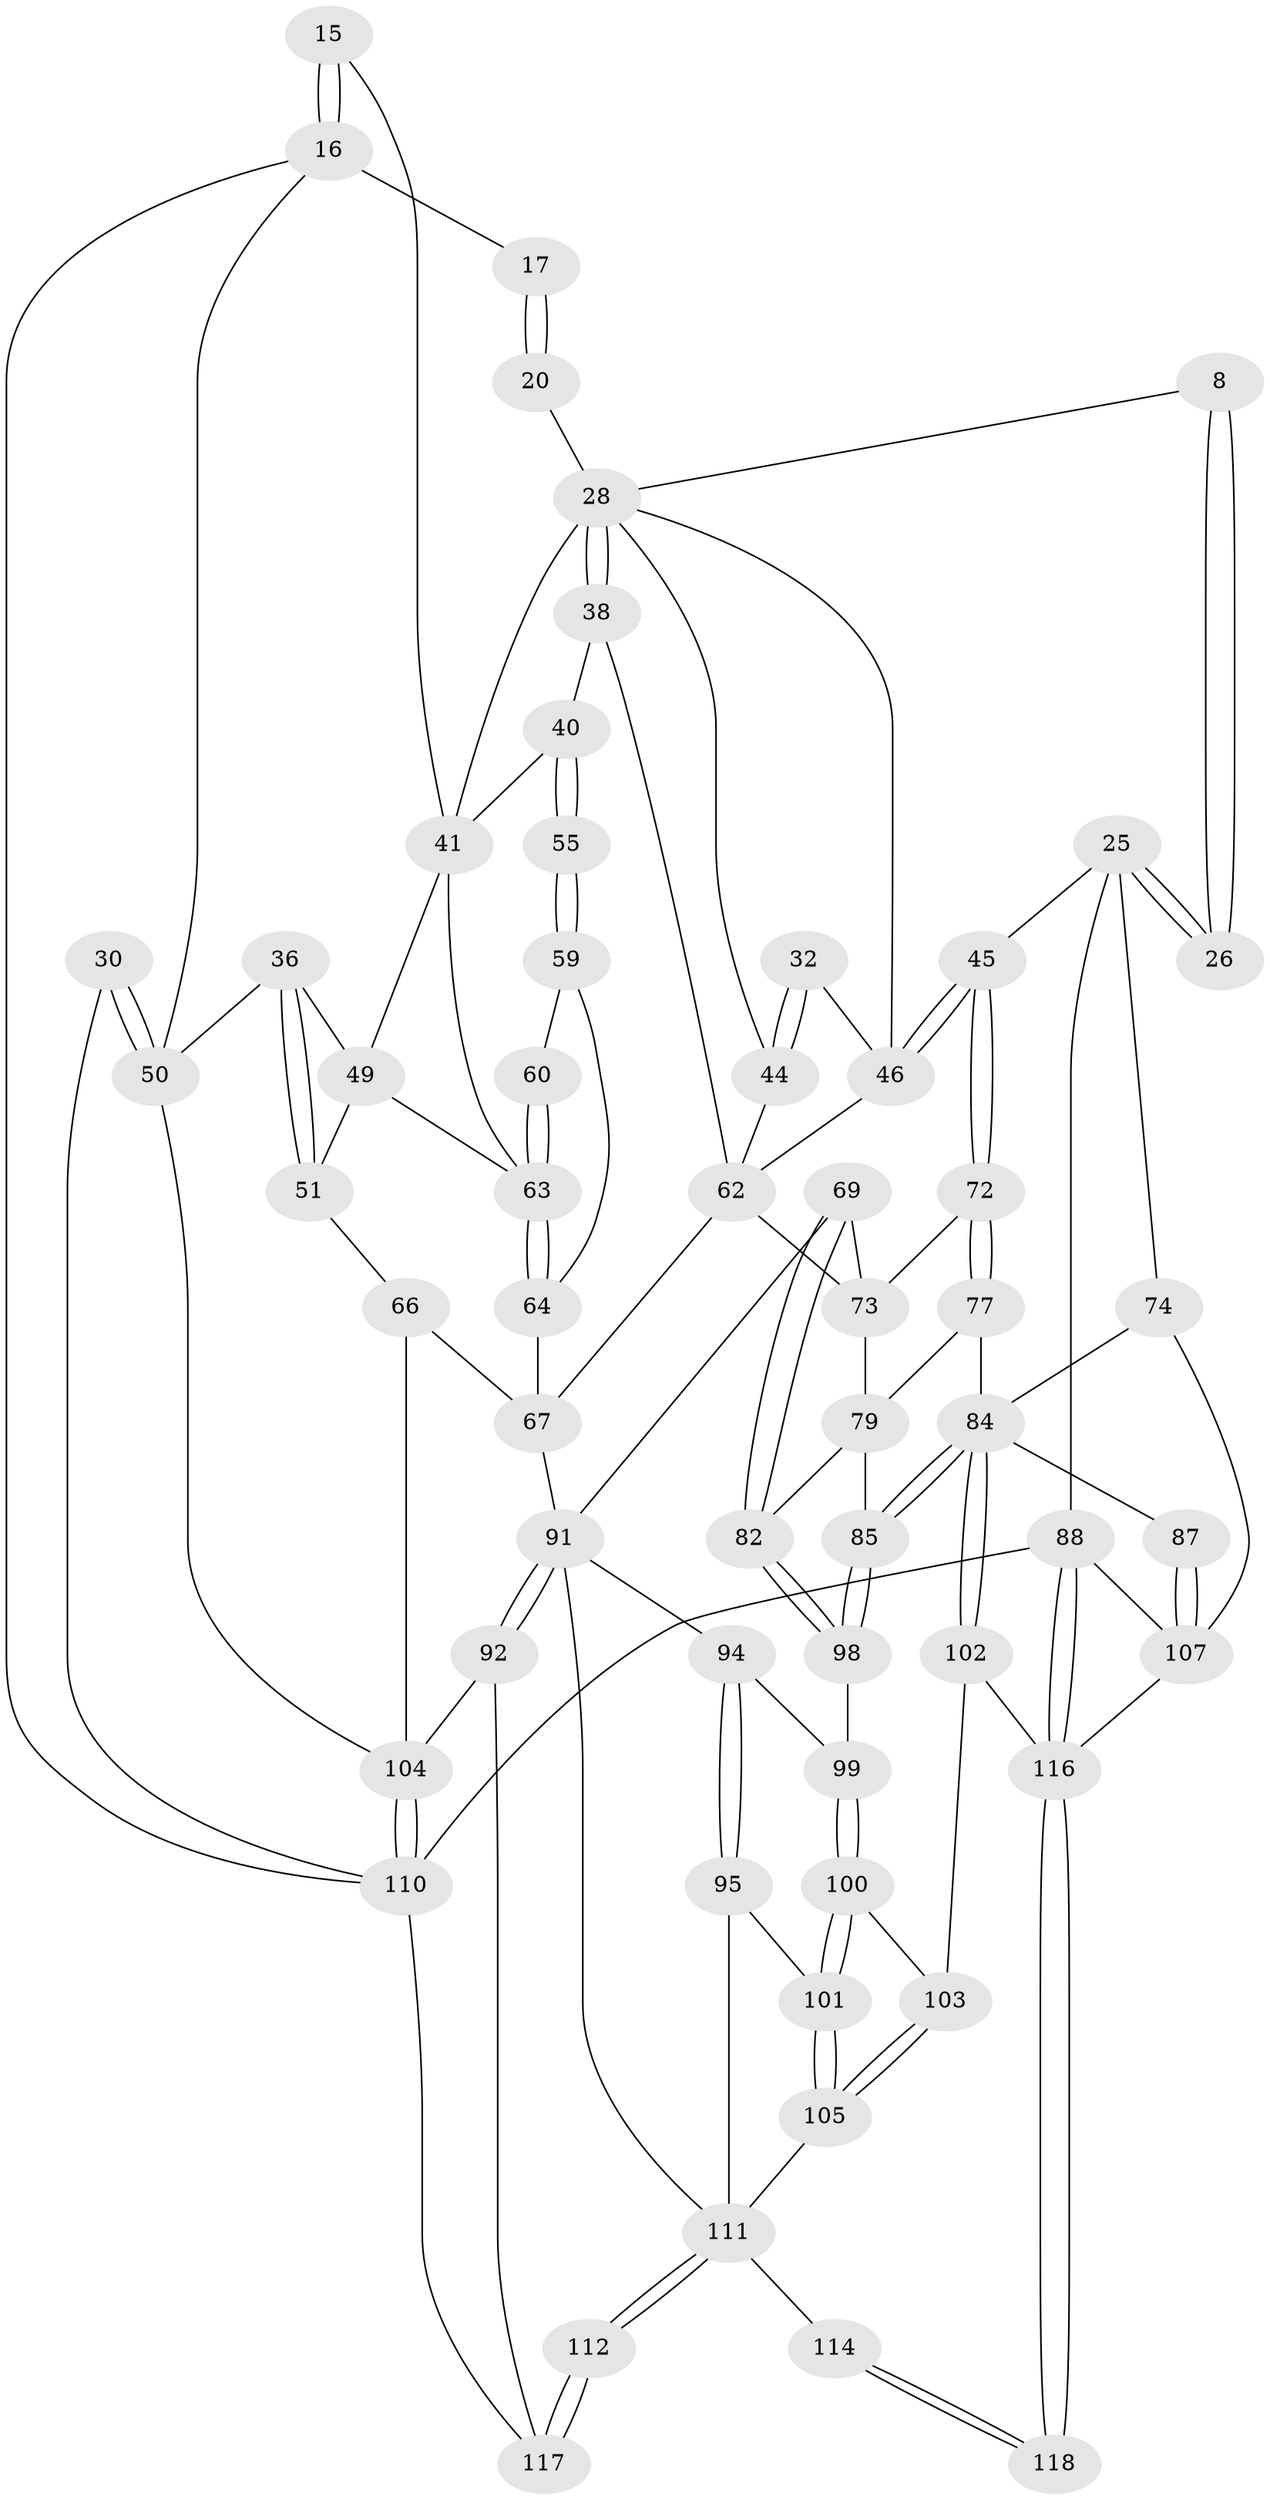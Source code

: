 // original degree distribution, {3: 0.01694915254237288, 4: 0.23728813559322035, 6: 0.22033898305084745, 5: 0.5254237288135594}
// Generated by graph-tools (version 1.1) at 2025/01/03/09/25 05:01:22]
// undirected, 59 vertices, 129 edges
graph export_dot {
graph [start="1"]
  node [color=gray90,style=filled];
  8 [pos="+0.6928271776924305+0.21668214841706682"];
  15 [pos="+0.2507946167062408+0.1918694766186687"];
  16 [pos="+0.3118748933545467+0.13429614826079492",super="+14"];
  17 [pos="+0.4436981667507911+0.15564530495633946",super="+12"];
  20 [pos="+0.44471531972381295+0.1842535238311766",super="+11"];
  25 [pos="+0.9068147870318721+0.4546944750742664",super="+24+23"];
  26 [pos="+0.8913165922221135+0.4339226191621555",super="+19+7"];
  28 [pos="+0.4102487193255645+0.267597042931142",super="+27+10+21"];
  30 [pos="+0+0.3433939048504633"];
  32 [pos="+0.5597141541808247+0.3497660504400159"];
  36 [pos="+0.1140512703141116+0.34428443420669924"];
  38 [pos="+0.4170726368659333+0.3488337668896064"];
  40 [pos="+0.29594457053380524+0.36100394344312503",super="+39"];
  41 [pos="+0.2748874186217672+0.3478147592349693",super="+34"];
  44 [pos="+0.514280068730382+0.4189914761054212",super="+42+33"];
  45 [pos="+0.7994625719463782+0.5127843737661886"];
  46 [pos="+0.6354797848103788+0.4384371647896485",super="+31"];
  49 [pos="+0.18972218296496945+0.41935715710111077",super="+35"];
  50 [pos="+0+0.5781545620472914",super="+37+29"];
  51 [pos="+0.121426269122571+0.42439088664818164"];
  55 [pos="+0.3432274880849621+0.4297495618398265"];
  59 [pos="+0.3436547357512529+0.4485955359588117"];
  60 [pos="+0.28898432189287687+0.463282387291439"];
  62 [pos="+0.5209139506693772+0.5109750988505412",super="+61+56"];
  63 [pos="+0.21763093386253388+0.5227978127317693",super="+48+47"];
  64 [pos="+0.20361042264665455+0.57084524321144",super="+58"];
  66 [pos="+0.14426004109966048+0.6564372293191016",super="+52"];
  67 [pos="+0.3529998488799658+0.6275648511331068",super="+65+57"];
  69 [pos="+0.5507957217621242+0.6051281338115586"];
  72 [pos="+0.7707601537588372+0.5731285798567544"];
  73 [pos="+0.6203711270677643+0.614348785060493",super="+68"];
  74 [pos="+1+0.5280278066209931"];
  77 [pos="+0.7770334196846997+0.6449345778432813"];
  79 [pos="+0.6439516687926037+0.6552522825151469",super="+78"];
  82 [pos="+0.6356414780114747+0.7467681571706054"];
  84 [pos="+0.7356733836633165+0.8171553245943608",super="+83+76"];
  85 [pos="+0.731524996284147+0.8082843831554091"];
  87 [pos="+0.9002500735521418+0.8353296060107286",super="+86"];
  88 [pos="+1+1",super="+3"];
  91 [pos="+0.3591845609363892+0.8153022666593865",super="+71+70"];
  92 [pos="+0.20064127367363405+0.7814404070706757"];
  94 [pos="+0.5232741350069026+0.739448671273859"];
  95 [pos="+0.4803798996522534+0.8384496691394849"];
  98 [pos="+0.6401618954101145+0.7669593510447061"];
  99 [pos="+0.5720185773275641+0.7691883692972278"];
  100 [pos="+0.562839300938485+0.8425234404367474"];
  101 [pos="+0.4897790922950605+0.8453961110515936"];
  102 [pos="+0.7239964417843754+0.8681832666029644"];
  103 [pos="+0.5702335364410885+0.8530848856785187"];
  104 [pos="+0.0606599603306058+0.8916668622046291",super="+93+53+54"];
  105 [pos="+0.5392549992949285+0.9725775650052992"];
  107 [pos="+0.9191639371607744+0.907647447237686",super="+89+90"];
  110 [pos="+0.03265944518613751+0.9406829085985315",super="+80+81"];
  111 [pos="+0.3450526487734937+1",super="+97+106"];
  112 [pos="+0.326707380091022+1"];
  114 [pos="+0.5727089211189883+1"];
  116 [pos="+0.7388681258106653+1",super="+108+109"];
  117 [pos="+0+1",super="+115+113"];
  118 [pos="+0.6470050561265864+1"];
  8 -- 26 [weight=2];
  8 -- 26;
  8 -- 28;
  15 -- 16 [weight=2];
  15 -- 16;
  15 -- 41;
  16 -- 17 [weight=2];
  16 -- 50;
  16 -- 110;
  17 -- 20 [weight=2];
  17 -- 20;
  20 -- 28 [weight=2];
  25 -- 26 [weight=3];
  25 -- 26;
  25 -- 45;
  25 -- 74;
  25 -- 88 [weight=2];
  28 -- 38;
  28 -- 38;
  28 -- 44;
  28 -- 46;
  28 -- 41;
  30 -- 50 [weight=2];
  30 -- 50;
  30 -- 110;
  32 -- 44 [weight=2];
  32 -- 44;
  32 -- 46;
  36 -- 51;
  36 -- 51;
  36 -- 50;
  36 -- 49;
  38 -- 40;
  38 -- 62;
  40 -- 41;
  40 -- 55 [weight=2];
  40 -- 55;
  41 -- 63;
  41 -- 49;
  44 -- 62 [weight=2];
  45 -- 46;
  45 -- 46;
  45 -- 72;
  45 -- 72;
  46 -- 62;
  49 -- 51;
  49 -- 63;
  50 -- 104;
  51 -- 66;
  55 -- 59;
  55 -- 59;
  59 -- 60;
  59 -- 64;
  60 -- 63 [weight=2];
  60 -- 63;
  62 -- 73;
  62 -- 67;
  63 -- 64;
  63 -- 64;
  64 -- 67 [weight=2];
  66 -- 67;
  66 -- 104 [weight=2];
  67 -- 91;
  69 -- 82;
  69 -- 82;
  69 -- 73;
  69 -- 91;
  72 -- 73;
  72 -- 77;
  72 -- 77;
  73 -- 79;
  74 -- 84;
  74 -- 107;
  77 -- 79;
  77 -- 84;
  79 -- 82;
  79 -- 85;
  82 -- 98;
  82 -- 98;
  84 -- 85;
  84 -- 85;
  84 -- 102;
  84 -- 102;
  84 -- 87 [weight=2];
  85 -- 98;
  85 -- 98;
  87 -- 107 [weight=2];
  87 -- 107;
  88 -- 116;
  88 -- 116;
  88 -- 110 [weight=2];
  88 -- 107;
  91 -- 92;
  91 -- 92;
  91 -- 111;
  91 -- 94;
  92 -- 117;
  92 -- 104;
  94 -- 95;
  94 -- 95;
  94 -- 99;
  95 -- 101;
  95 -- 111;
  98 -- 99;
  99 -- 100;
  99 -- 100;
  100 -- 101;
  100 -- 101;
  100 -- 103;
  101 -- 105;
  101 -- 105;
  102 -- 103;
  102 -- 116;
  103 -- 105;
  103 -- 105;
  104 -- 110 [weight=2];
  104 -- 110;
  105 -- 111;
  107 -- 116;
  110 -- 117 [weight=2];
  111 -- 112;
  111 -- 112;
  111 -- 114 [weight=2];
  112 -- 117 [weight=2];
  112 -- 117;
  114 -- 118;
  114 -- 118;
  116 -- 118 [weight=2];
  116 -- 118;
}
